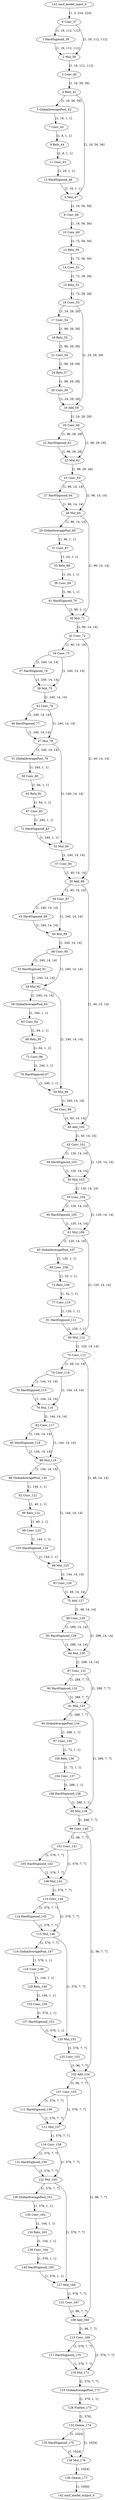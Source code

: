 strict digraph  {
"0 Conv_37" [id=0, type=Conv];
"1 HardSigmoid_38" [id=1, type=HardSigmoid];
"2 Mul_39" [id=2, type=Mul];
"3 Conv_40" [id=3, type=Conv];
"4 Relu_41" [id=4, type=Relu];
"5 GlobalAveragePool_42" [id=5, type=GlobalAveragePool];
"6 Mul_47" [id=6, type=Mul];
"7 Conv_43" [id=7, type=Conv];
"8 Conv_48" [id=8, type=Conv];
"9 Relu_44" [id=9, type=Relu];
"10 Conv_49" [id=10, type=Conv];
"11 Conv_45" [id=11, type=Conv];
"12 Relu_50" [id=12, type=Relu];
"13 HardSigmoid_46" [id=13, type=HardSigmoid];
"14 Conv_51" [id=14, type=Conv];
"15 Relu_52" [id=15, type=Relu];
"16 Conv_53" [id=16, type=Conv];
"17 Conv_54" [id=17, type=Conv];
"18 Add_59" [id=18, type=Add];
"19 Relu_55" [id=19, type=Relu];
"20 Conv_60" [id=20, type=Conv];
"21 Conv_56" [id=21, type=Conv];
"22 HardSigmoid_61" [id=22, type=HardSigmoid];
"23 Mul_62" [id=23, type=Mul];
"24 Relu_57" [id=24, type=Relu];
"25 Conv_63" [id=25, type=Conv];
"26 Conv_58" [id=26, type=Conv];
"27 HardSigmoid_64" [id=27, type=HardSigmoid];
"28 Mul_65" [id=28, type=Mul];
"29 GlobalAveragePool_66" [id=29, type=GlobalAveragePool];
"30 Mul_71" [id=30, type=Mul];
"31 Conv_67" [id=31, type=Conv];
"32 Conv_72" [id=32, type=Conv];
"33 Relu_68" [id=33, type=Relu];
"34 Conv_73" [id=34, type=Conv];
"35 Add_86" [id=35, type=Add];
"36 Conv_69" [id=36, type=Conv];
"37 HardSigmoid_74" [id=37, type=HardSigmoid];
"38 Mul_75" [id=38, type=Mul];
"39 Conv_87" [id=39, type=Conv];
"40 Add_100" [id=40, type=Add];
"41 HardSigmoid_70" [id=41, type=HardSigmoid];
"42 Conv_76" [id=42, type=Conv];
"43 HardSigmoid_88" [id=43, type=HardSigmoid];
"44 Mul_89" [id=44, type=Mul];
"45 Conv_101" [id=45, type=Conv];
"46 HardSigmoid_77" [id=46, type=HardSigmoid];
"47 Mul_78" [id=47, type=Mul];
"48 Conv_90" [id=48, type=Conv];
"49 HardSigmoid_102" [id=49, type=HardSigmoid];
"50 Mul_103" [id=50, type=Mul];
"51 GlobalAveragePool_79" [id=51, type=GlobalAveragePool];
"52 Mul_84" [id=52, type=Mul];
"53 HardSigmoid_91" [id=53, type=HardSigmoid];
"54 Mul_92" [id=54, type=Mul];
"55 Conv_104" [id=55, type=Conv];
"56 Conv_80" [id=56, type=Conv];
"57 Conv_85" [id=57, type=Conv];
"58 GlobalAveragePool_93" [id=58, type=GlobalAveragePool];
"59 Mul_98" [id=59, type=Mul];
"60 HardSigmoid_105" [id=60, type=HardSigmoid];
"61 Mul_106" [id=61, type=Mul];
"62 Relu_81" [id=62, type=Relu];
"63 Conv_94" [id=63, type=Conv];
"64 Conv_99" [id=64, type=Conv];
"65 GlobalAveragePool_107" [id=65, type=GlobalAveragePool];
"66 Mul_112" [id=66, type=Mul];
"67 Conv_82" [id=67, type=Conv];
"68 Relu_95" [id=68, type=Relu];
"69 Conv_108" [id=69, type=Conv];
"70 Conv_113" [id=70, type=Conv];
"71 HardSigmoid_83" [id=71, type=HardSigmoid];
"72 Conv_96" [id=72, type=Conv];
"73 Relu_109" [id=73, type=Relu];
"74 Conv_114" [id=74, type=Conv];
"75 Add_127" [id=75, type=Add];
"76 HardSigmoid_97" [id=76, type=HardSigmoid];
"77 Conv_110" [id=77, type=Conv];
"78 HardSigmoid_115" [id=78, type=HardSigmoid];
"79 Mul_116" [id=79, type=Mul];
"80 Conv_128" [id=80, type=Conv];
"81 HardSigmoid_111" [id=81, type=HardSigmoid];
"82 Conv_117" [id=82, type=Conv];
"83 HardSigmoid_129" [id=83, type=HardSigmoid];
"84 Mul_130" [id=84, type=Mul];
"85 HardSigmoid_118" [id=85, type=HardSigmoid];
"86 Mul_119" [id=86, type=Mul];
"87 Conv_131" [id=87, type=Conv];
"88 GlobalAveragePool_120" [id=88, type=GlobalAveragePool];
"89 Mul_125" [id=89, type=Mul];
"90 HardSigmoid_132" [id=90, type=HardSigmoid];
"91 Mul_133" [id=91, type=Mul];
"92 Conv_121" [id=92, type=Conv];
"93 Conv_126" [id=93, type=Conv];
"94 GlobalAveragePool_134" [id=94, type=GlobalAveragePool];
"95 Mul_139" [id=95, type=Mul];
"96 Relu_122" [id=96, type=Relu];
"97 Conv_135" [id=97, type=Conv];
"98 Conv_140" [id=98, type=Conv];
"99 Conv_123" [id=99, type=Conv];
"100 Relu_136" [id=100, type=Relu];
"101 Conv_141" [id=101, type=Conv];
"102 Add_154" [id=102, type=Add];
"103 HardSigmoid_124" [id=103, type=HardSigmoid];
"104 Conv_137" [id=104, type=Conv];
"105 HardSigmoid_142" [id=105, type=HardSigmoid];
"106 Mul_143" [id=106, type=Mul];
"107 Conv_155" [id=107, type=Conv];
"108 Add_168" [id=108, type=Add];
"109 HardSigmoid_138" [id=109, type=HardSigmoid];
"110 Conv_144" [id=110, type=Conv];
"111 HardSigmoid_156" [id=111, type=HardSigmoid];
"112 Mul_157" [id=112, type=Mul];
"113 Conv_169" [id=113, type=Conv];
"114 HardSigmoid_145" [id=114, type=HardSigmoid];
"115 Mul_146" [id=115, type=Mul];
"116 Conv_158" [id=116, type=Conv];
"117 HardSigmoid_170" [id=117, type=HardSigmoid];
"118 Mul_171" [id=118, type=Mul];
"119 GlobalAveragePool_147" [id=119, type=GlobalAveragePool];
"120 Mul_152" [id=120, type=Mul];
"121 HardSigmoid_159" [id=121, type=HardSigmoid];
"122 Mul_160" [id=122, type=Mul];
"123 GlobalAveragePool_172" [id=123, type=GlobalAveragePool];
"124 Conv_148" [id=124, type=Conv];
"125 Conv_153" [id=125, type=Conv];
"126 GlobalAveragePool_161" [id=126, type=GlobalAveragePool];
"127 Mul_166" [id=127, type=Mul];
"128 Flatten_173" [id=128, type=Flatten];
"129 Relu_149" [id=129, type=Relu];
"130 Conv_162" [id=130, type=Conv];
"131 Conv_167" [id=131, type=Conv];
"132 Gemm_174" [id=132, type=Gemm];
"133 Conv_150" [id=133, type=Conv];
"134 Relu_163" [id=134, type=Relu];
"135 HardSigmoid_175" [id=135, type=HardSigmoid];
"136 Mul_176" [id=136, type=Mul];
"137 HardSigmoid_151" [id=137, type=HardSigmoid];
"138 Conv_164" [id=138, type=Conv];
"139 Gemm_177" [id=139, type=Gemm];
"140 HardSigmoid_165" [id=140, type=HardSigmoid];
"141 nncf_model_input_0" [id=141, type=nncf_model_input];
"142 nncf_model_output_0" [id=142, type=nncf_model_output];
"0 Conv_37" -> "1 HardSigmoid_38"  [label="[1, 16, 112, 112]", style=solid];
"0 Conv_37" -> "2 Mul_39"  [label="[1, 16, 112, 112]", style=solid];
"1 HardSigmoid_38" -> "2 Mul_39"  [label="[1, 16, 112, 112]", style=solid];
"2 Mul_39" -> "3 Conv_40"  [label="[1, 16, 112, 112]", style=solid];
"3 Conv_40" -> "4 Relu_41"  [label="[1, 16, 56, 56]", style=solid];
"4 Relu_41" -> "5 GlobalAveragePool_42"  [label="[1, 16, 56, 56]", style=solid];
"4 Relu_41" -> "6 Mul_47"  [label="[1, 16, 56, 56]", style=solid];
"5 GlobalAveragePool_42" -> "7 Conv_43"  [label="[1, 16, 1, 1]", style=solid];
"6 Mul_47" -> "8 Conv_48"  [label="[1, 16, 56, 56]", style=solid];
"7 Conv_43" -> "9 Relu_44"  [label="[1, 8, 1, 1]", style=solid];
"8 Conv_48" -> "10 Conv_49"  [label="[1, 16, 56, 56]", style=solid];
"9 Relu_44" -> "11 Conv_45"  [label="[1, 8, 1, 1]", style=solid];
"10 Conv_49" -> "12 Relu_50"  [label="[1, 72, 56, 56]", style=solid];
"11 Conv_45" -> "13 HardSigmoid_46"  [label="[1, 16, 1, 1]", style=solid];
"12 Relu_50" -> "14 Conv_51"  [label="[1, 72, 56, 56]", style=solid];
"13 HardSigmoid_46" -> "6 Mul_47"  [label="[1, 16, 1, 1]", style=solid];
"14 Conv_51" -> "15 Relu_52"  [label="[1, 72, 28, 28]", style=solid];
"15 Relu_52" -> "16 Conv_53"  [label="[1, 72, 28, 28]", style=solid];
"16 Conv_53" -> "17 Conv_54"  [label="[1, 24, 28, 28]", style=solid];
"16 Conv_53" -> "18 Add_59"  [label="[1, 24, 28, 28]", style=solid];
"17 Conv_54" -> "19 Relu_55"  [label="[1, 88, 28, 28]", style=solid];
"18 Add_59" -> "20 Conv_60"  [label="[1, 24, 28, 28]", style=solid];
"19 Relu_55" -> "21 Conv_56"  [label="[1, 88, 28, 28]", style=solid];
"20 Conv_60" -> "22 HardSigmoid_61"  [label="[1, 96, 28, 28]", style=solid];
"20 Conv_60" -> "23 Mul_62"  [label="[1, 96, 28, 28]", style=solid];
"21 Conv_56" -> "24 Relu_57"  [label="[1, 88, 28, 28]", style=solid];
"22 HardSigmoid_61" -> "23 Mul_62"  [label="[1, 96, 28, 28]", style=solid];
"23 Mul_62" -> "25 Conv_63"  [label="[1, 96, 28, 28]", style=solid];
"24 Relu_57" -> "26 Conv_58"  [label="[1, 88, 28, 28]", style=solid];
"25 Conv_63" -> "27 HardSigmoid_64"  [label="[1, 96, 14, 14]", style=solid];
"25 Conv_63" -> "28 Mul_65"  [label="[1, 96, 14, 14]", style=solid];
"26 Conv_58" -> "18 Add_59"  [label="[1, 24, 28, 28]", style=solid];
"27 HardSigmoid_64" -> "28 Mul_65"  [label="[1, 96, 14, 14]", style=solid];
"28 Mul_65" -> "29 GlobalAveragePool_66"  [label="[1, 96, 14, 14]", style=solid];
"28 Mul_65" -> "30 Mul_71"  [label="[1, 96, 14, 14]", style=solid];
"29 GlobalAveragePool_66" -> "31 Conv_67"  [label="[1, 96, 1, 1]", style=solid];
"30 Mul_71" -> "32 Conv_72"  [label="[1, 96, 14, 14]", style=solid];
"31 Conv_67" -> "33 Relu_68"  [label="[1, 24, 1, 1]", style=solid];
"32 Conv_72" -> "34 Conv_73"  [label="[1, 40, 14, 14]", style=solid];
"32 Conv_72" -> "35 Add_86"  [label="[1, 40, 14, 14]", style=solid];
"33 Relu_68" -> "36 Conv_69"  [label="[1, 24, 1, 1]", style=solid];
"34 Conv_73" -> "37 HardSigmoid_74"  [label="[1, 240, 14, 14]", style=solid];
"34 Conv_73" -> "38 Mul_75"  [label="[1, 240, 14, 14]", style=solid];
"35 Add_86" -> "39 Conv_87"  [label="[1, 40, 14, 14]", style=solid];
"35 Add_86" -> "40 Add_100"  [label="[1, 40, 14, 14]", style=solid];
"36 Conv_69" -> "41 HardSigmoid_70"  [label="[1, 96, 1, 1]", style=solid];
"37 HardSigmoid_74" -> "38 Mul_75"  [label="[1, 240, 14, 14]", style=solid];
"38 Mul_75" -> "42 Conv_76"  [label="[1, 240, 14, 14]", style=solid];
"39 Conv_87" -> "43 HardSigmoid_88"  [label="[1, 240, 14, 14]", style=solid];
"39 Conv_87" -> "44 Mul_89"  [label="[1, 240, 14, 14]", style=solid];
"40 Add_100" -> "45 Conv_101"  [label="[1, 40, 14, 14]", style=solid];
"41 HardSigmoid_70" -> "30 Mul_71"  [label="[1, 96, 1, 1]", style=solid];
"42 Conv_76" -> "46 HardSigmoid_77"  [label="[1, 240, 14, 14]", style=solid];
"42 Conv_76" -> "47 Mul_78"  [label="[1, 240, 14, 14]", style=solid];
"43 HardSigmoid_88" -> "44 Mul_89"  [label="[1, 240, 14, 14]", style=solid];
"44 Mul_89" -> "48 Conv_90"  [label="[1, 240, 14, 14]", style=solid];
"45 Conv_101" -> "49 HardSigmoid_102"  [label="[1, 120, 14, 14]", style=solid];
"45 Conv_101" -> "50 Mul_103"  [label="[1, 120, 14, 14]", style=solid];
"46 HardSigmoid_77" -> "47 Mul_78"  [label="[1, 240, 14, 14]", style=solid];
"47 Mul_78" -> "51 GlobalAveragePool_79"  [label="[1, 240, 14, 14]", style=solid];
"47 Mul_78" -> "52 Mul_84"  [label="[1, 240, 14, 14]", style=solid];
"48 Conv_90" -> "53 HardSigmoid_91"  [label="[1, 240, 14, 14]", style=solid];
"48 Conv_90" -> "54 Mul_92"  [label="[1, 240, 14, 14]", style=solid];
"49 HardSigmoid_102" -> "50 Mul_103"  [label="[1, 120, 14, 14]", style=solid];
"50 Mul_103" -> "55 Conv_104"  [label="[1, 120, 14, 14]", style=solid];
"51 GlobalAveragePool_79" -> "56 Conv_80"  [label="[1, 240, 1, 1]", style=solid];
"52 Mul_84" -> "57 Conv_85"  [label="[1, 240, 14, 14]", style=solid];
"53 HardSigmoid_91" -> "54 Mul_92"  [label="[1, 240, 14, 14]", style=solid];
"54 Mul_92" -> "58 GlobalAveragePool_93"  [label="[1, 240, 14, 14]", style=solid];
"54 Mul_92" -> "59 Mul_98"  [label="[1, 240, 14, 14]", style=solid];
"55 Conv_104" -> "60 HardSigmoid_105"  [label="[1, 120, 14, 14]", style=solid];
"55 Conv_104" -> "61 Mul_106"  [label="[1, 120, 14, 14]", style=solid];
"56 Conv_80" -> "62 Relu_81"  [label="[1, 64, 1, 1]", style=solid];
"57 Conv_85" -> "35 Add_86"  [label="[1, 40, 14, 14]", style=solid];
"58 GlobalAveragePool_93" -> "63 Conv_94"  [label="[1, 240, 1, 1]", style=solid];
"59 Mul_98" -> "64 Conv_99"  [label="[1, 240, 14, 14]", style=solid];
"60 HardSigmoid_105" -> "61 Mul_106"  [label="[1, 120, 14, 14]", style=solid];
"61 Mul_106" -> "65 GlobalAveragePool_107"  [label="[1, 120, 14, 14]", style=solid];
"61 Mul_106" -> "66 Mul_112"  [label="[1, 120, 14, 14]", style=solid];
"62 Relu_81" -> "67 Conv_82"  [label="[1, 64, 1, 1]", style=solid];
"63 Conv_94" -> "68 Relu_95"  [label="[1, 64, 1, 1]", style=solid];
"64 Conv_99" -> "40 Add_100"  [label="[1, 40, 14, 14]", style=solid];
"65 GlobalAveragePool_107" -> "69 Conv_108"  [label="[1, 120, 1, 1]", style=solid];
"66 Mul_112" -> "70 Conv_113"  [label="[1, 120, 14, 14]", style=solid];
"67 Conv_82" -> "71 HardSigmoid_83"  [label="[1, 240, 1, 1]", style=solid];
"68 Relu_95" -> "72 Conv_96"  [label="[1, 64, 1, 1]", style=solid];
"69 Conv_108" -> "73 Relu_109"  [label="[1, 32, 1, 1]", style=solid];
"70 Conv_113" -> "74 Conv_114"  [label="[1, 48, 14, 14]", style=solid];
"70 Conv_113" -> "75 Add_127"  [label="[1, 48, 14, 14]", style=solid];
"71 HardSigmoid_83" -> "52 Mul_84"  [label="[1, 240, 1, 1]", style=solid];
"72 Conv_96" -> "76 HardSigmoid_97"  [label="[1, 240, 1, 1]", style=solid];
"73 Relu_109" -> "77 Conv_110"  [label="[1, 32, 1, 1]", style=solid];
"74 Conv_114" -> "78 HardSigmoid_115"  [label="[1, 144, 14, 14]", style=solid];
"74 Conv_114" -> "79 Mul_116"  [label="[1, 144, 14, 14]", style=solid];
"75 Add_127" -> "80 Conv_128"  [label="[1, 48, 14, 14]", style=solid];
"76 HardSigmoid_97" -> "59 Mul_98"  [label="[1, 240, 1, 1]", style=solid];
"77 Conv_110" -> "81 HardSigmoid_111"  [label="[1, 120, 1, 1]", style=solid];
"78 HardSigmoid_115" -> "79 Mul_116"  [label="[1, 144, 14, 14]", style=solid];
"79 Mul_116" -> "82 Conv_117"  [label="[1, 144, 14, 14]", style=solid];
"80 Conv_128" -> "83 HardSigmoid_129"  [label="[1, 288, 14, 14]", style=solid];
"80 Conv_128" -> "84 Mul_130"  [label="[1, 288, 14, 14]", style=solid];
"81 HardSigmoid_111" -> "66 Mul_112"  [label="[1, 120, 1, 1]", style=solid];
"82 Conv_117" -> "85 HardSigmoid_118"  [label="[1, 144, 14, 14]", style=solid];
"82 Conv_117" -> "86 Mul_119"  [label="[1, 144, 14, 14]", style=solid];
"83 HardSigmoid_129" -> "84 Mul_130"  [label="[1, 288, 14, 14]", style=solid];
"84 Mul_130" -> "87 Conv_131"  [label="[1, 288, 14, 14]", style=solid];
"85 HardSigmoid_118" -> "86 Mul_119"  [label="[1, 144, 14, 14]", style=solid];
"86 Mul_119" -> "88 GlobalAveragePool_120"  [label="[1, 144, 14, 14]", style=solid];
"86 Mul_119" -> "89 Mul_125"  [label="[1, 144, 14, 14]", style=solid];
"87 Conv_131" -> "90 HardSigmoid_132"  [label="[1, 288, 7, 7]", style=solid];
"87 Conv_131" -> "91 Mul_133"  [label="[1, 288, 7, 7]", style=solid];
"88 GlobalAveragePool_120" -> "92 Conv_121"  [label="[1, 144, 1, 1]", style=solid];
"89 Mul_125" -> "93 Conv_126"  [label="[1, 144, 14, 14]", style=solid];
"90 HardSigmoid_132" -> "91 Mul_133"  [label="[1, 288, 7, 7]", style=solid];
"91 Mul_133" -> "94 GlobalAveragePool_134"  [label="[1, 288, 7, 7]", style=solid];
"91 Mul_133" -> "95 Mul_139"  [label="[1, 288, 7, 7]", style=solid];
"92 Conv_121" -> "96 Relu_122"  [label="[1, 40, 1, 1]", style=solid];
"93 Conv_126" -> "75 Add_127"  [label="[1, 48, 14, 14]", style=solid];
"94 GlobalAveragePool_134" -> "97 Conv_135"  [label="[1, 288, 1, 1]", style=solid];
"95 Mul_139" -> "98 Conv_140"  [label="[1, 288, 7, 7]", style=solid];
"96 Relu_122" -> "99 Conv_123"  [label="[1, 40, 1, 1]", style=solid];
"97 Conv_135" -> "100 Relu_136"  [label="[1, 72, 1, 1]", style=solid];
"98 Conv_140" -> "101 Conv_141"  [label="[1, 96, 7, 7]", style=solid];
"98 Conv_140" -> "102 Add_154"  [label="[1, 96, 7, 7]", style=solid];
"99 Conv_123" -> "103 HardSigmoid_124"  [label="[1, 144, 1, 1]", style=solid];
"100 Relu_136" -> "104 Conv_137"  [label="[1, 72, 1, 1]", style=solid];
"101 Conv_141" -> "105 HardSigmoid_142"  [label="[1, 576, 7, 7]", style=solid];
"101 Conv_141" -> "106 Mul_143"  [label="[1, 576, 7, 7]", style=solid];
"102 Add_154" -> "107 Conv_155"  [label="[1, 96, 7, 7]", style=solid];
"102 Add_154" -> "108 Add_168"  [label="[1, 96, 7, 7]", style=solid];
"103 HardSigmoid_124" -> "89 Mul_125"  [label="[1, 144, 1, 1]", style=solid];
"104 Conv_137" -> "109 HardSigmoid_138"  [label="[1, 288, 1, 1]", style=solid];
"105 HardSigmoid_142" -> "106 Mul_143"  [label="[1, 576, 7, 7]", style=solid];
"106 Mul_143" -> "110 Conv_144"  [label="[1, 576, 7, 7]", style=solid];
"107 Conv_155" -> "111 HardSigmoid_156"  [label="[1, 576, 7, 7]", style=solid];
"107 Conv_155" -> "112 Mul_157"  [label="[1, 576, 7, 7]", style=solid];
"108 Add_168" -> "113 Conv_169"  [label="[1, 96, 7, 7]", style=solid];
"109 HardSigmoid_138" -> "95 Mul_139"  [label="[1, 288, 1, 1]", style=solid];
"110 Conv_144" -> "114 HardSigmoid_145"  [label="[1, 576, 7, 7]", style=solid];
"110 Conv_144" -> "115 Mul_146"  [label="[1, 576, 7, 7]", style=solid];
"111 HardSigmoid_156" -> "112 Mul_157"  [label="[1, 576, 7, 7]", style=solid];
"112 Mul_157" -> "116 Conv_158"  [label="[1, 576, 7, 7]", style=solid];
"113 Conv_169" -> "117 HardSigmoid_170"  [label="[1, 576, 7, 7]", style=solid];
"113 Conv_169" -> "118 Mul_171"  [label="[1, 576, 7, 7]", style=solid];
"114 HardSigmoid_145" -> "115 Mul_146"  [label="[1, 576, 7, 7]", style=solid];
"115 Mul_146" -> "119 GlobalAveragePool_147"  [label="[1, 576, 7, 7]", style=solid];
"115 Mul_146" -> "120 Mul_152"  [label="[1, 576, 7, 7]", style=solid];
"116 Conv_158" -> "121 HardSigmoid_159"  [label="[1, 576, 7, 7]", style=solid];
"116 Conv_158" -> "122 Mul_160"  [label="[1, 576, 7, 7]", style=solid];
"117 HardSigmoid_170" -> "118 Mul_171"  [label="[1, 576, 7, 7]", style=solid];
"118 Mul_171" -> "123 GlobalAveragePool_172"  [label="[1, 576, 7, 7]", style=solid];
"119 GlobalAveragePool_147" -> "124 Conv_148"  [label="[1, 576, 1, 1]", style=solid];
"120 Mul_152" -> "125 Conv_153"  [label="[1, 576, 7, 7]", style=solid];
"121 HardSigmoid_159" -> "122 Mul_160"  [label="[1, 576, 7, 7]", style=solid];
"122 Mul_160" -> "126 GlobalAveragePool_161"  [label="[1, 576, 7, 7]", style=solid];
"122 Mul_160" -> "127 Mul_166"  [label="[1, 576, 7, 7]", style=solid];
"123 GlobalAveragePool_172" -> "128 Flatten_173"  [label="[1, 576, 1, 1]", style=solid];
"124 Conv_148" -> "129 Relu_149"  [label="[1, 144, 1, 1]", style=solid];
"125 Conv_153" -> "102 Add_154"  [label="[1, 96, 7, 7]", style=solid];
"126 GlobalAveragePool_161" -> "130 Conv_162"  [label="[1, 576, 1, 1]", style=solid];
"127 Mul_166" -> "131 Conv_167"  [label="[1, 576, 7, 7]", style=solid];
"128 Flatten_173" -> "132 Gemm_174"  [label="[1, 576]", style=solid];
"129 Relu_149" -> "133 Conv_150"  [label="[1, 144, 1, 1]", style=solid];
"130 Conv_162" -> "134 Relu_163"  [label="[1, 144, 1, 1]", style=solid];
"131 Conv_167" -> "108 Add_168"  [label="[1, 96, 7, 7]", style=solid];
"132 Gemm_174" -> "135 HardSigmoid_175"  [label="[1, 1024]", style=solid];
"132 Gemm_174" -> "136 Mul_176"  [label="[1, 1024]", style=solid];
"133 Conv_150" -> "137 HardSigmoid_151"  [label="[1, 576, 1, 1]", style=solid];
"134 Relu_163" -> "138 Conv_164"  [label="[1, 144, 1, 1]", style=solid];
"135 HardSigmoid_175" -> "136 Mul_176"  [label="[1, 1024]", style=solid];
"136 Mul_176" -> "139 Gemm_177"  [label="[1, 1024]", style=solid];
"137 HardSigmoid_151" -> "120 Mul_152"  [label="[1, 576, 1, 1]", style=solid];
"138 Conv_164" -> "140 HardSigmoid_165"  [label="[1, 576, 1, 1]", style=solid];
"139 Gemm_177" -> "142 nncf_model_output_0"  [label="[1, 1000]", style=solid];
"140 HardSigmoid_165" -> "127 Mul_166"  [label="[1, 576, 1, 1]", style=solid];
"141 nncf_model_input_0" -> "0 Conv_37"  [label="[1, 3, 224, 224]", style=solid];
}
